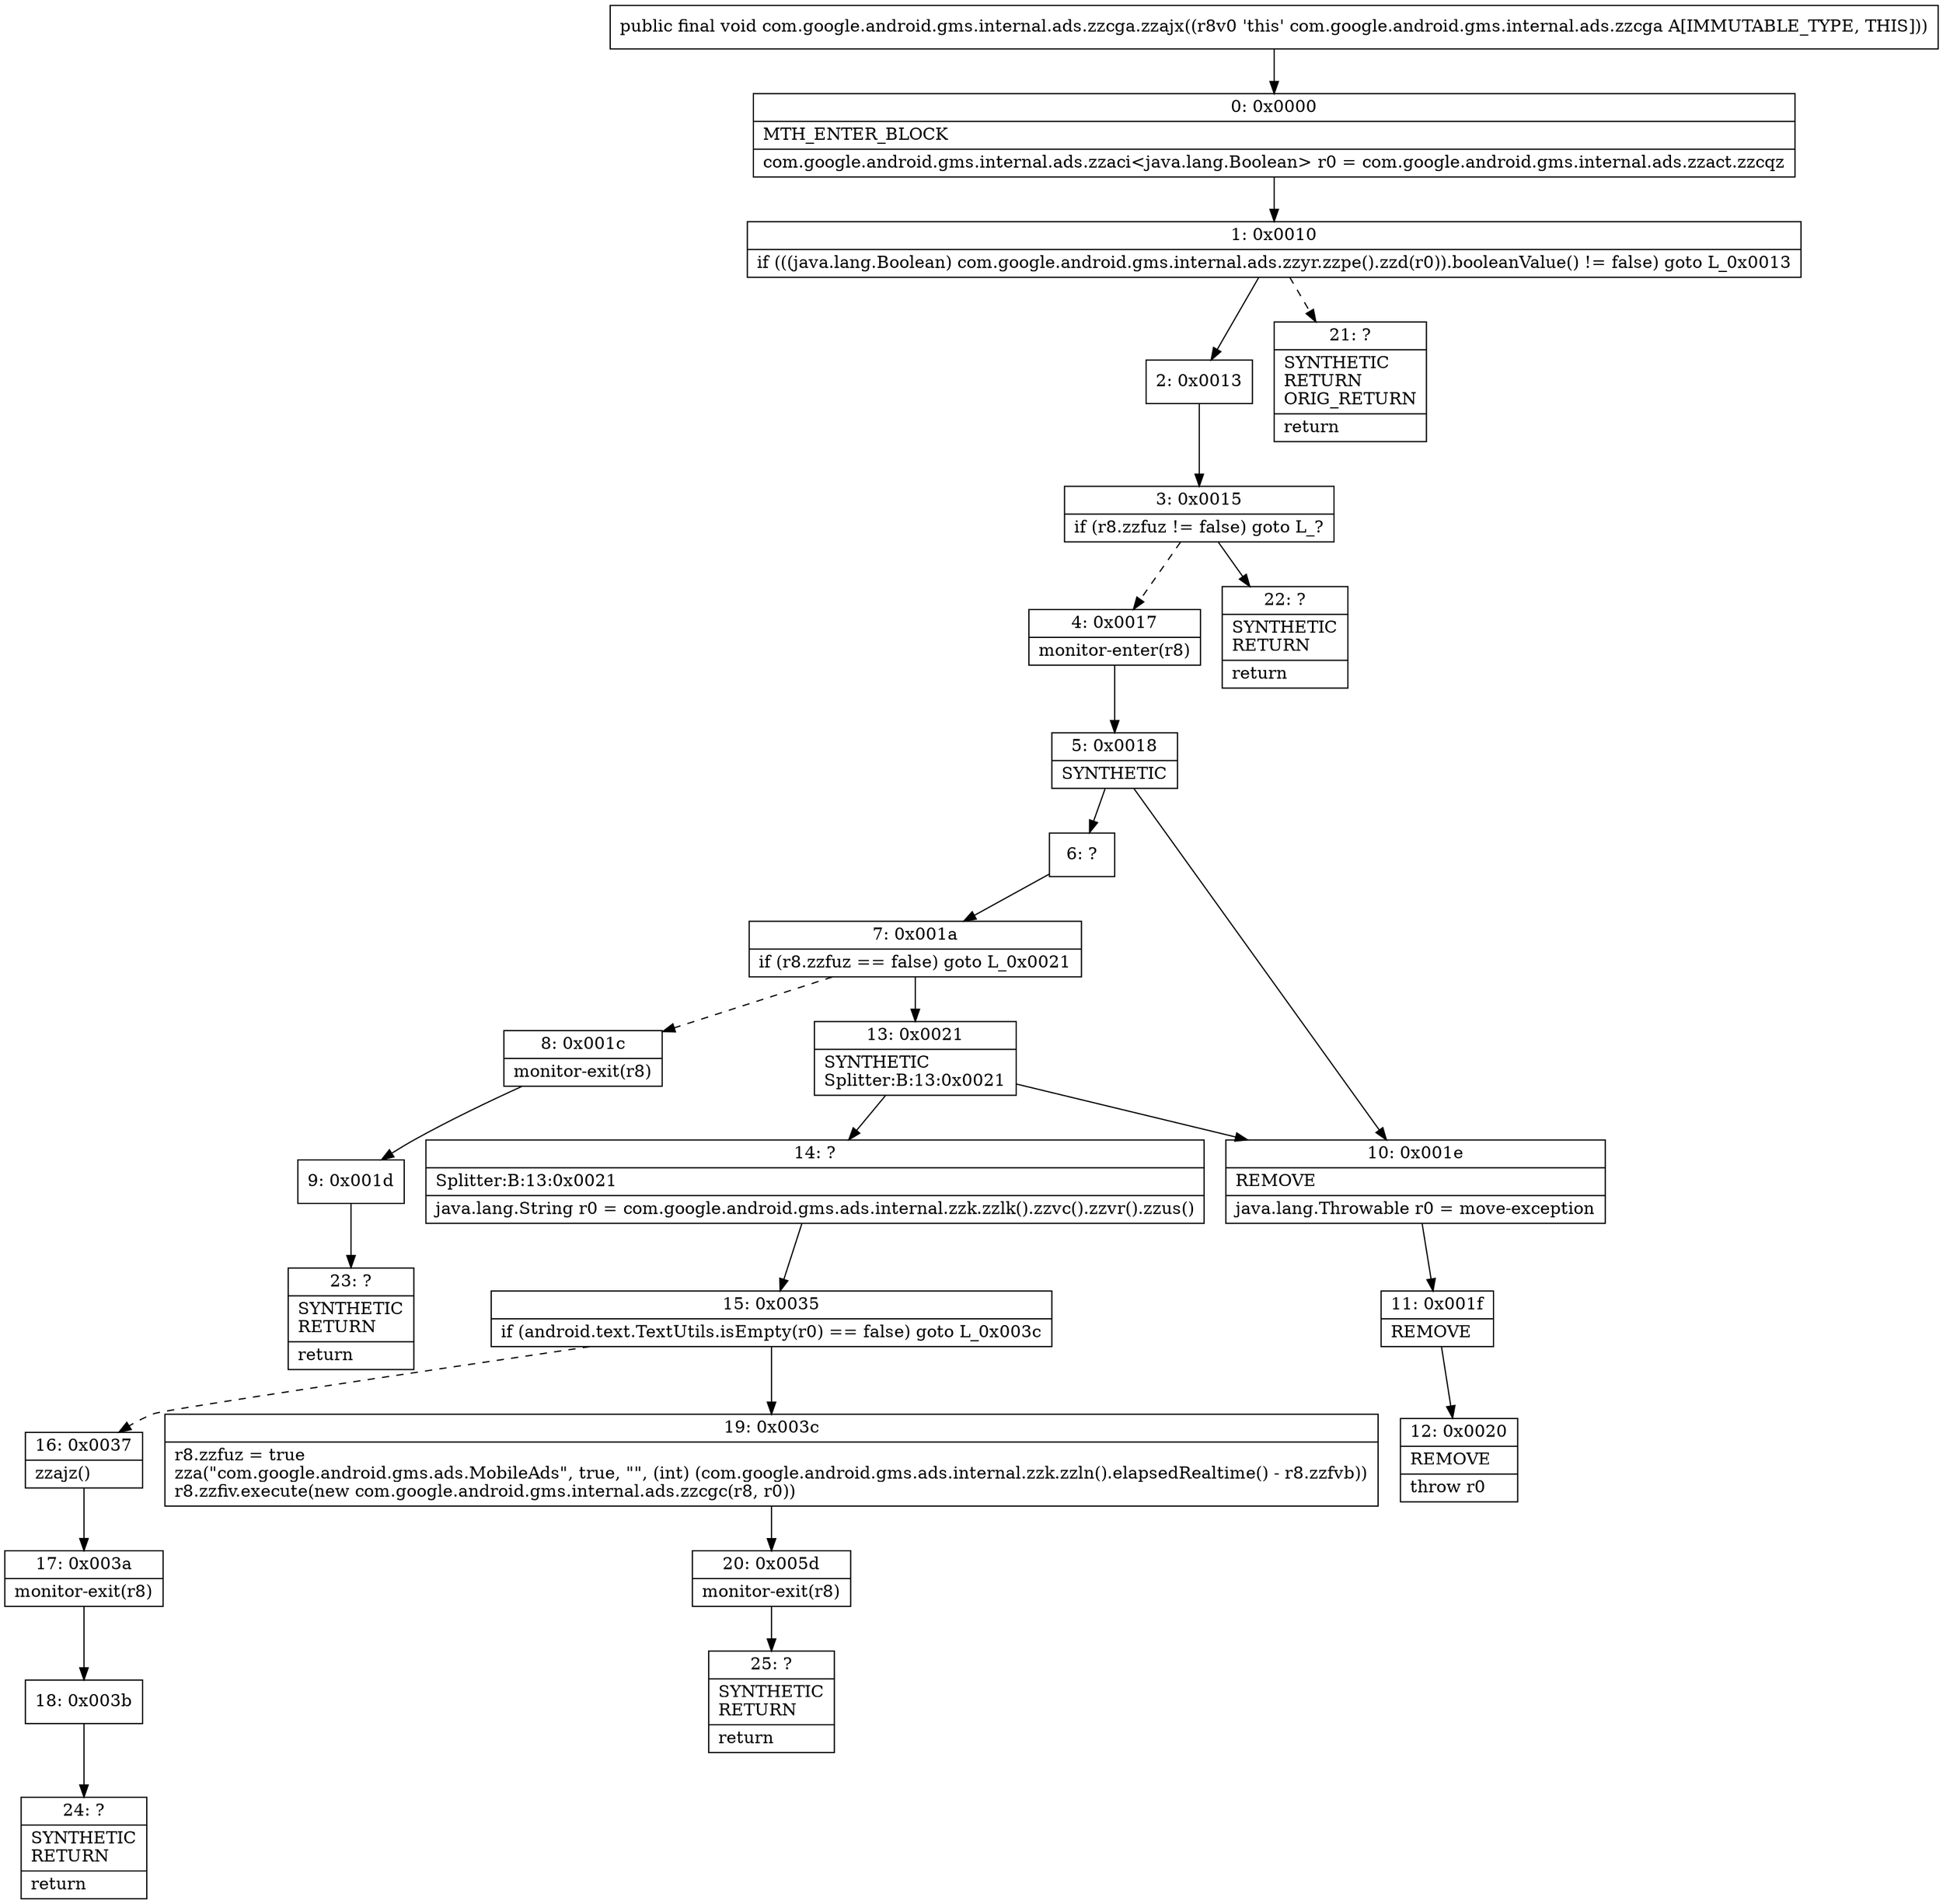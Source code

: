 digraph "CFG forcom.google.android.gms.internal.ads.zzcga.zzajx()V" {
Node_0 [shape=record,label="{0\:\ 0x0000|MTH_ENTER_BLOCK\l|com.google.android.gms.internal.ads.zzaci\<java.lang.Boolean\> r0 = com.google.android.gms.internal.ads.zzact.zzcqz\l}"];
Node_1 [shape=record,label="{1\:\ 0x0010|if (((java.lang.Boolean) com.google.android.gms.internal.ads.zzyr.zzpe().zzd(r0)).booleanValue() != false) goto L_0x0013\l}"];
Node_2 [shape=record,label="{2\:\ 0x0013}"];
Node_3 [shape=record,label="{3\:\ 0x0015|if (r8.zzfuz != false) goto L_?\l}"];
Node_4 [shape=record,label="{4\:\ 0x0017|monitor\-enter(r8)\l}"];
Node_5 [shape=record,label="{5\:\ 0x0018|SYNTHETIC\l}"];
Node_6 [shape=record,label="{6\:\ ?}"];
Node_7 [shape=record,label="{7\:\ 0x001a|if (r8.zzfuz == false) goto L_0x0021\l}"];
Node_8 [shape=record,label="{8\:\ 0x001c|monitor\-exit(r8)\l}"];
Node_9 [shape=record,label="{9\:\ 0x001d}"];
Node_10 [shape=record,label="{10\:\ 0x001e|REMOVE\l|java.lang.Throwable r0 = move\-exception\l}"];
Node_11 [shape=record,label="{11\:\ 0x001f|REMOVE\l}"];
Node_12 [shape=record,label="{12\:\ 0x0020|REMOVE\l|throw r0\l}"];
Node_13 [shape=record,label="{13\:\ 0x0021|SYNTHETIC\lSplitter:B:13:0x0021\l}"];
Node_14 [shape=record,label="{14\:\ ?|Splitter:B:13:0x0021\l|java.lang.String r0 = com.google.android.gms.ads.internal.zzk.zzlk().zzvc().zzvr().zzus()\l}"];
Node_15 [shape=record,label="{15\:\ 0x0035|if (android.text.TextUtils.isEmpty(r0) == false) goto L_0x003c\l}"];
Node_16 [shape=record,label="{16\:\ 0x0037|zzajz()\l}"];
Node_17 [shape=record,label="{17\:\ 0x003a|monitor\-exit(r8)\l}"];
Node_18 [shape=record,label="{18\:\ 0x003b}"];
Node_19 [shape=record,label="{19\:\ 0x003c|r8.zzfuz = true\lzza(\"com.google.android.gms.ads.MobileAds\", true, \"\", (int) (com.google.android.gms.ads.internal.zzk.zzln().elapsedRealtime() \- r8.zzfvb))\lr8.zzfiv.execute(new com.google.android.gms.internal.ads.zzcgc(r8, r0))\l}"];
Node_20 [shape=record,label="{20\:\ 0x005d|monitor\-exit(r8)\l}"];
Node_21 [shape=record,label="{21\:\ ?|SYNTHETIC\lRETURN\lORIG_RETURN\l|return\l}"];
Node_22 [shape=record,label="{22\:\ ?|SYNTHETIC\lRETURN\l|return\l}"];
Node_23 [shape=record,label="{23\:\ ?|SYNTHETIC\lRETURN\l|return\l}"];
Node_24 [shape=record,label="{24\:\ ?|SYNTHETIC\lRETURN\l|return\l}"];
Node_25 [shape=record,label="{25\:\ ?|SYNTHETIC\lRETURN\l|return\l}"];
MethodNode[shape=record,label="{public final void com.google.android.gms.internal.ads.zzcga.zzajx((r8v0 'this' com.google.android.gms.internal.ads.zzcga A[IMMUTABLE_TYPE, THIS])) }"];
MethodNode -> Node_0;
Node_0 -> Node_1;
Node_1 -> Node_2;
Node_1 -> Node_21[style=dashed];
Node_2 -> Node_3;
Node_3 -> Node_4[style=dashed];
Node_3 -> Node_22;
Node_4 -> Node_5;
Node_5 -> Node_6;
Node_5 -> Node_10;
Node_6 -> Node_7;
Node_7 -> Node_8[style=dashed];
Node_7 -> Node_13;
Node_8 -> Node_9;
Node_9 -> Node_23;
Node_10 -> Node_11;
Node_11 -> Node_12;
Node_13 -> Node_14;
Node_13 -> Node_10;
Node_14 -> Node_15;
Node_15 -> Node_16[style=dashed];
Node_15 -> Node_19;
Node_16 -> Node_17;
Node_17 -> Node_18;
Node_18 -> Node_24;
Node_19 -> Node_20;
Node_20 -> Node_25;
}

